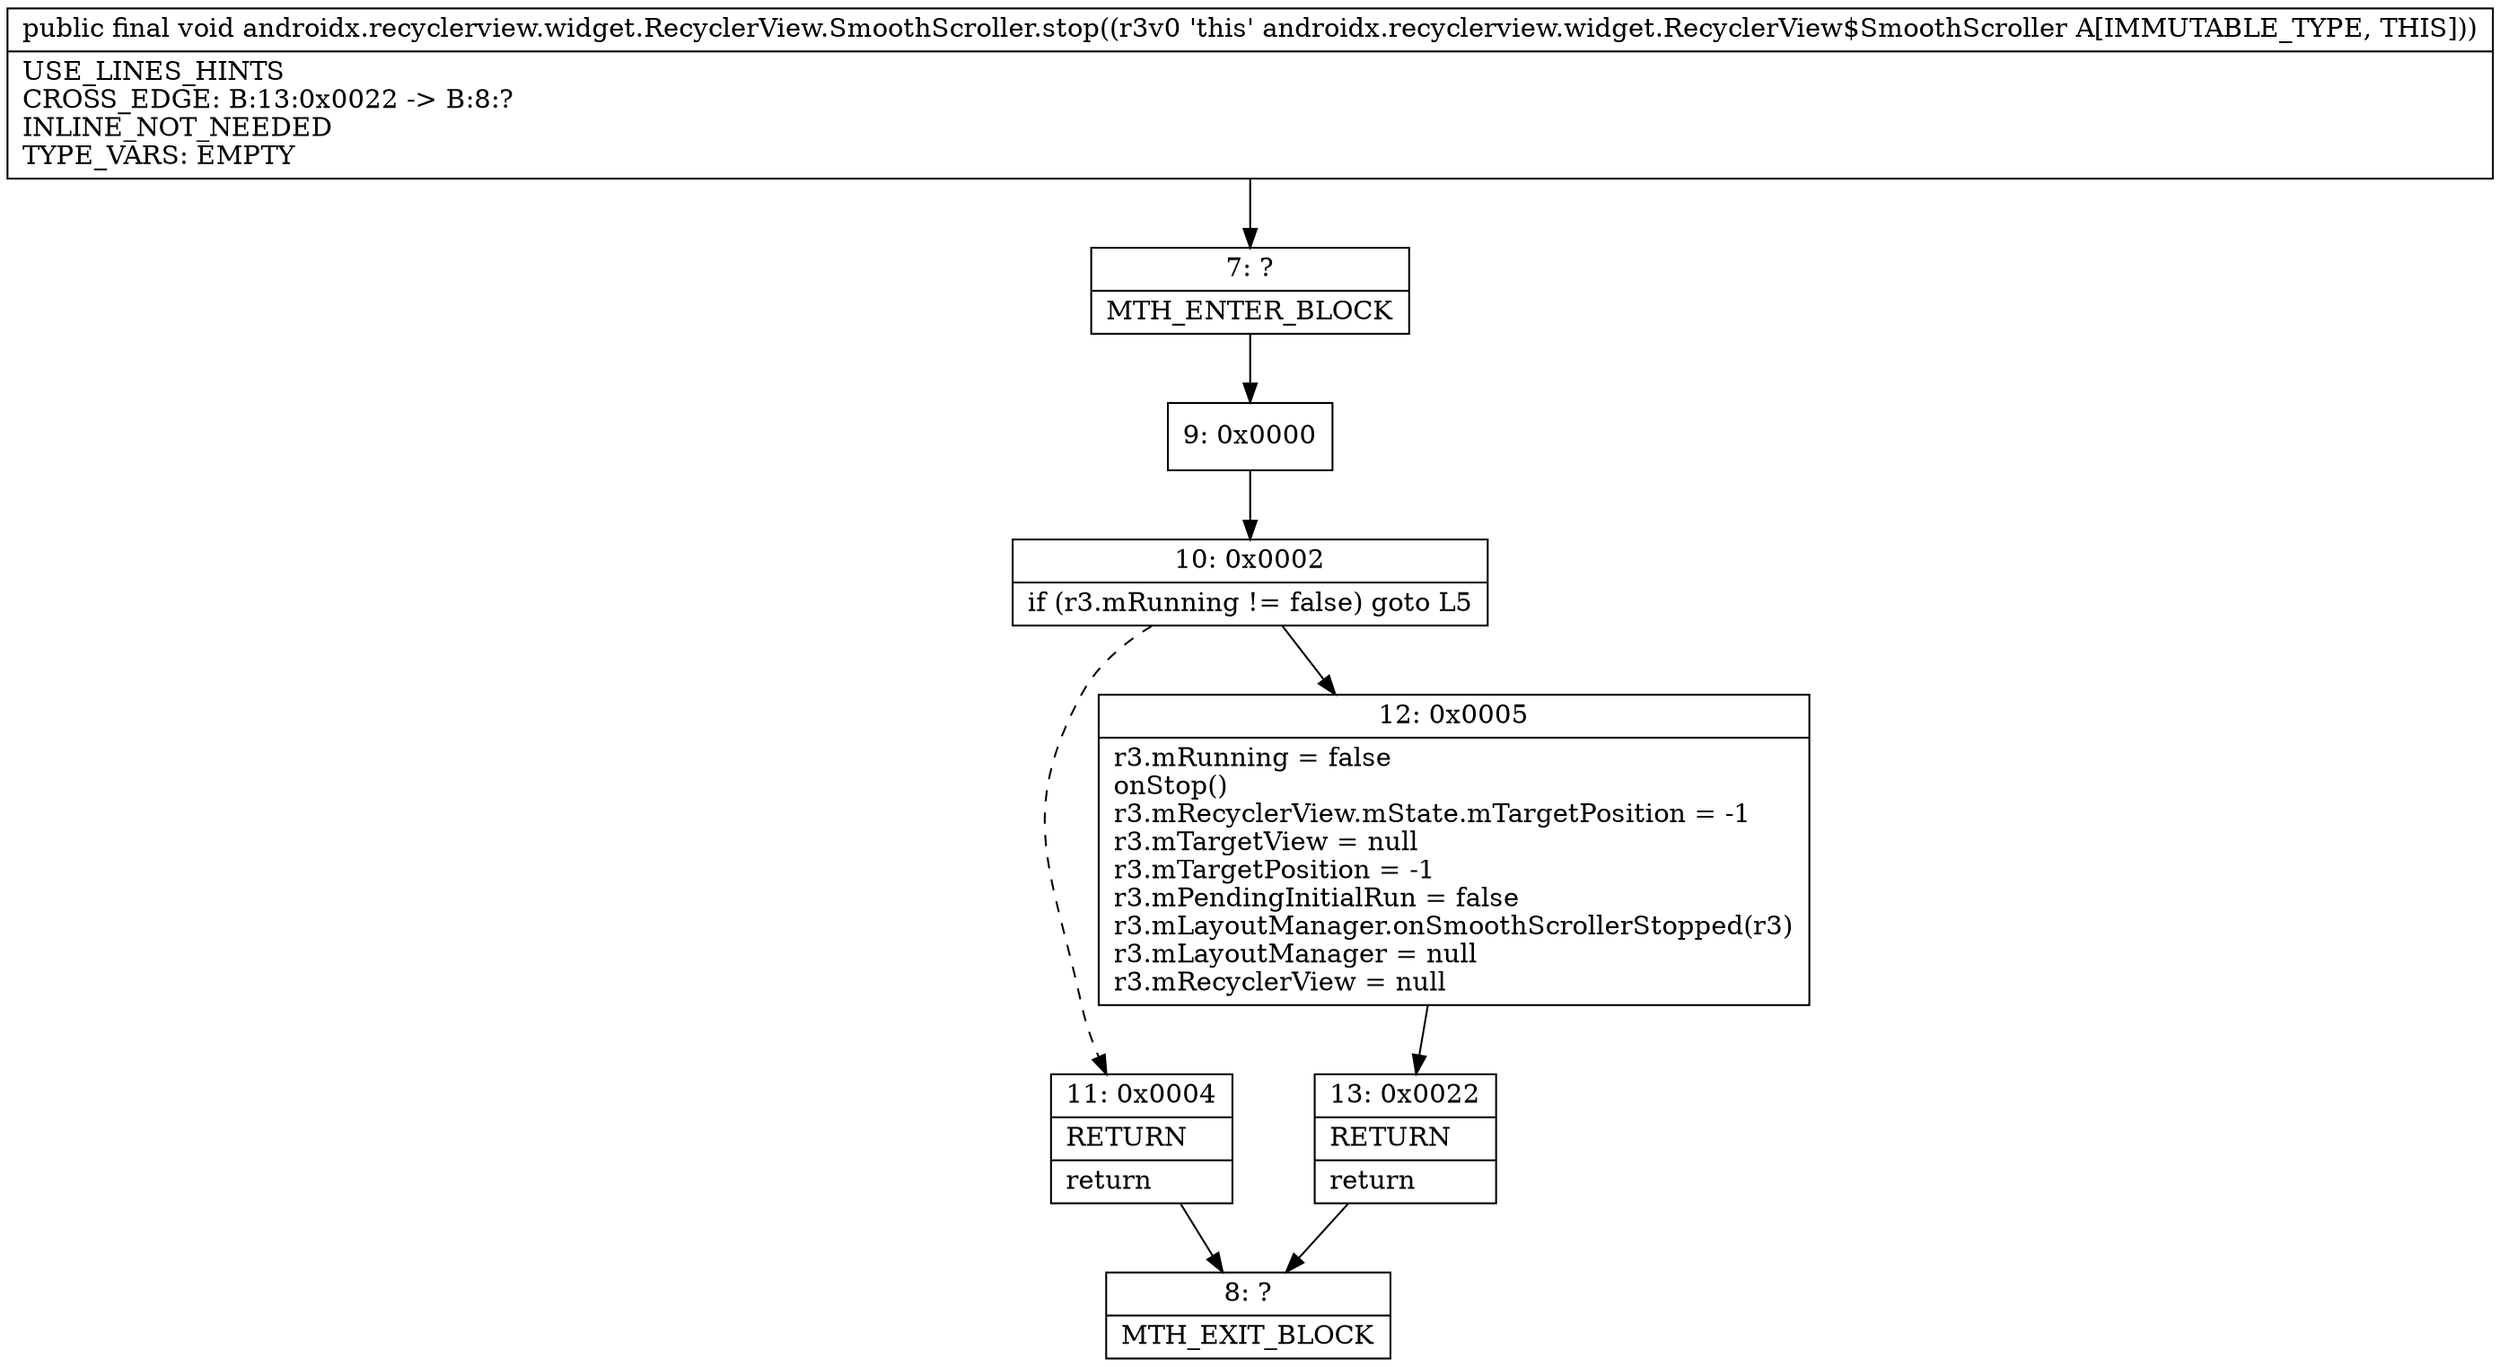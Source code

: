 digraph "CFG forandroidx.recyclerview.widget.RecyclerView.SmoothScroller.stop()V" {
Node_7 [shape=record,label="{7\:\ ?|MTH_ENTER_BLOCK\l}"];
Node_9 [shape=record,label="{9\:\ 0x0000}"];
Node_10 [shape=record,label="{10\:\ 0x0002|if (r3.mRunning != false) goto L5\l}"];
Node_11 [shape=record,label="{11\:\ 0x0004|RETURN\l|return\l}"];
Node_8 [shape=record,label="{8\:\ ?|MTH_EXIT_BLOCK\l}"];
Node_12 [shape=record,label="{12\:\ 0x0005|r3.mRunning = false\lonStop()\lr3.mRecyclerView.mState.mTargetPosition = \-1\lr3.mTargetView = null\lr3.mTargetPosition = \-1\lr3.mPendingInitialRun = false\lr3.mLayoutManager.onSmoothScrollerStopped(r3)\lr3.mLayoutManager = null\lr3.mRecyclerView = null\l}"];
Node_13 [shape=record,label="{13\:\ 0x0022|RETURN\l|return\l}"];
MethodNode[shape=record,label="{public final void androidx.recyclerview.widget.RecyclerView.SmoothScroller.stop((r3v0 'this' androidx.recyclerview.widget.RecyclerView$SmoothScroller A[IMMUTABLE_TYPE, THIS]))  | USE_LINES_HINTS\lCROSS_EDGE: B:13:0x0022 \-\> B:8:?\lINLINE_NOT_NEEDED\lTYPE_VARS: EMPTY\l}"];
MethodNode -> Node_7;Node_7 -> Node_9;
Node_9 -> Node_10;
Node_10 -> Node_11[style=dashed];
Node_10 -> Node_12;
Node_11 -> Node_8;
Node_12 -> Node_13;
Node_13 -> Node_8;
}

